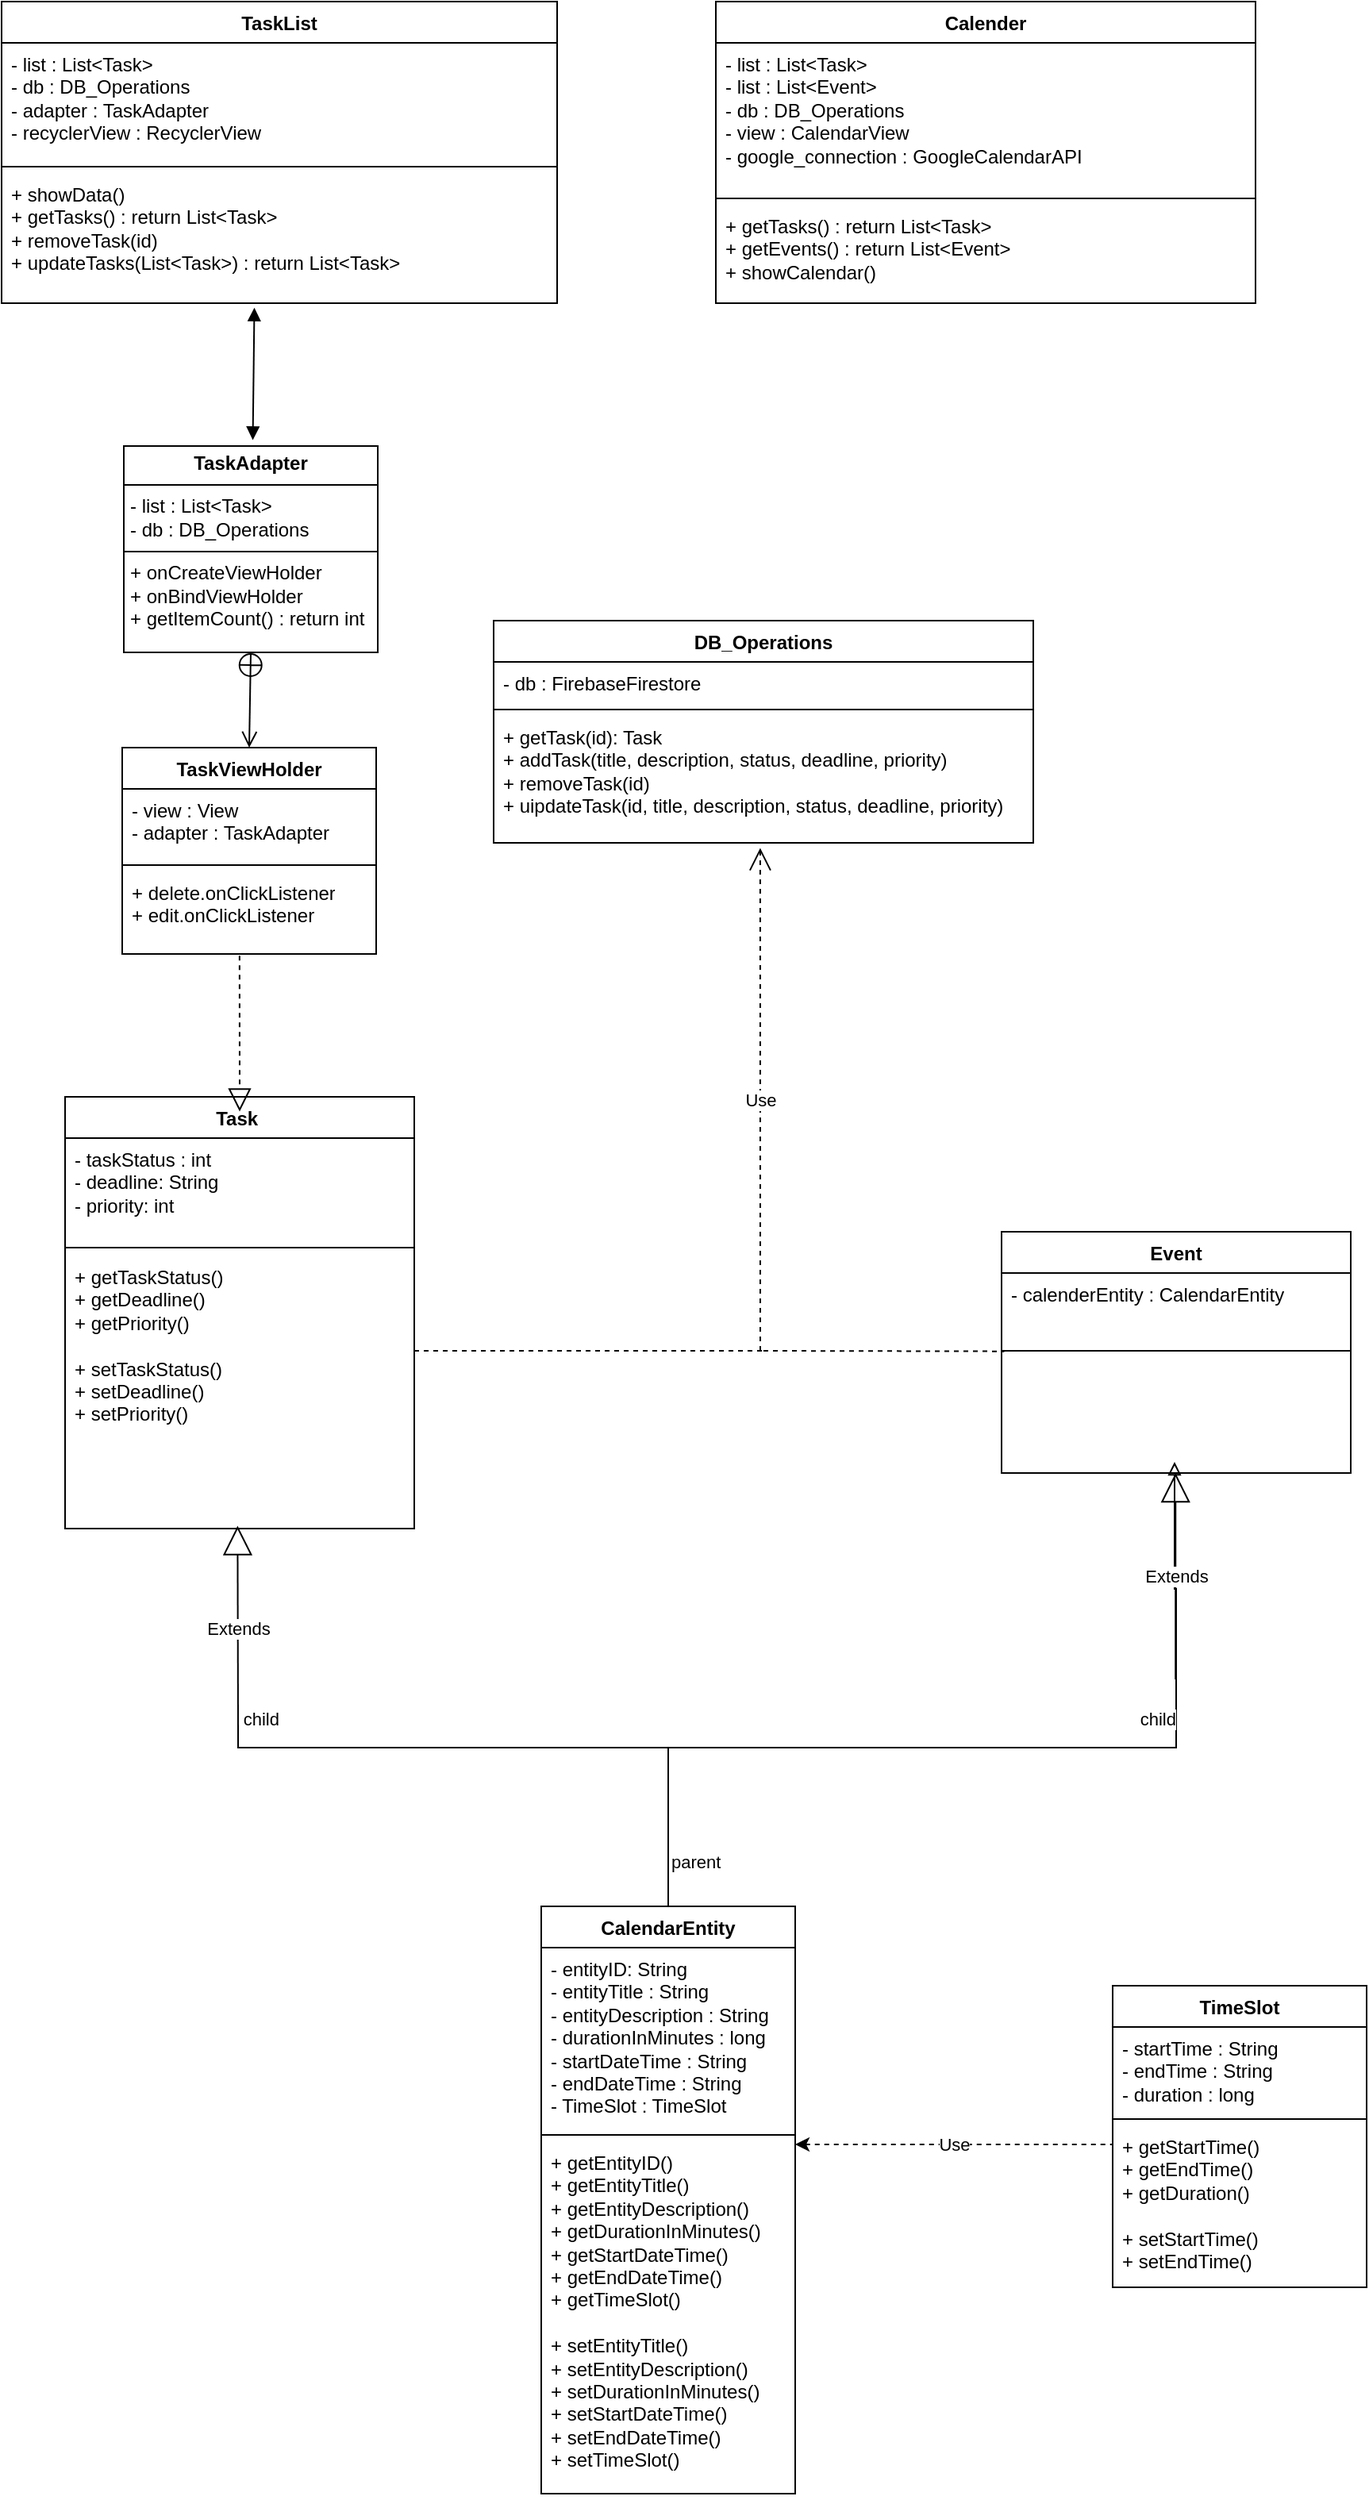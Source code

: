 <mxfile version="24.2.3" type="github">
  <diagram id="R2lEEEUBdFMjLlhIrx00" name="Page-1">
    <mxGraphModel dx="1036" dy="659" grid="1" gridSize="10" guides="1" tooltips="1" connect="1" arrows="1" fold="1" page="1" pageScale="1" pageWidth="850" pageHeight="1100" math="0" shadow="0" extFonts="Permanent Marker^https://fonts.googleapis.com/css?family=Permanent+Marker">
      <root>
        <mxCell id="0" />
        <mxCell id="1" parent="0" />
        <mxCell id="n1yPlHlh6JEWoWV6ZDrB-1" value="Task&amp;nbsp;" style="swimlane;fontStyle=1;align=center;verticalAlign=top;childLayout=stackLayout;horizontal=1;startSize=26;horizontalStack=0;resizeParent=1;resizeParentMax=0;resizeLast=0;collapsible=1;marginBottom=0;whiteSpace=wrap;html=1;" parent="1" vertex="1">
          <mxGeometry x="60" y="710" width="220" height="272" as="geometry" />
        </mxCell>
        <mxCell id="n1yPlHlh6JEWoWV6ZDrB-2" value="&lt;div&gt;- taskStatus : int&lt;/div&gt;&lt;div&gt;- deadline: String&lt;/div&gt;&lt;div&gt;- priority: int&lt;/div&gt;" style="text;strokeColor=none;fillColor=none;align=left;verticalAlign=top;spacingLeft=4;spacingRight=4;overflow=hidden;rotatable=0;points=[[0,0.5],[1,0.5]];portConstraint=eastwest;whiteSpace=wrap;html=1;" parent="n1yPlHlh6JEWoWV6ZDrB-1" vertex="1">
          <mxGeometry y="26" width="220" height="64" as="geometry" />
        </mxCell>
        <mxCell id="n1yPlHlh6JEWoWV6ZDrB-3" value="" style="line;strokeWidth=1;fillColor=none;align=left;verticalAlign=middle;spacingTop=-1;spacingLeft=3;spacingRight=3;rotatable=0;labelPosition=right;points=[];portConstraint=eastwest;strokeColor=inherit;" parent="n1yPlHlh6JEWoWV6ZDrB-1" vertex="1">
          <mxGeometry y="90" width="220" height="10" as="geometry" />
        </mxCell>
        <mxCell id="n1yPlHlh6JEWoWV6ZDrB-4" value="&lt;div&gt;&lt;span style=&quot;background-color: initial;&quot;&gt;+ getTaskStatus()&lt;/span&gt;&lt;br&gt;&lt;/div&gt;&lt;div&gt;+ getDeadline()&lt;/div&gt;&lt;div&gt;+ getPriority()&lt;/div&gt;&lt;div&gt;&lt;br&gt;&lt;/div&gt;&lt;div&gt;+ setTaskStatus()&lt;/div&gt;&lt;div&gt;+ setDeadline()&lt;/div&gt;&lt;div&gt;+ setPriority()&lt;/div&gt;" style="text;strokeColor=none;fillColor=none;align=left;verticalAlign=top;spacingLeft=4;spacingRight=4;overflow=hidden;rotatable=0;points=[[0,0.5],[1,0.5]];portConstraint=eastwest;whiteSpace=wrap;html=1;" parent="n1yPlHlh6JEWoWV6ZDrB-1" vertex="1">
          <mxGeometry y="100" width="220" height="172" as="geometry" />
        </mxCell>
        <mxCell id="n1yPlHlh6JEWoWV6ZDrB-6" value="Event" style="swimlane;fontStyle=1;align=center;verticalAlign=top;childLayout=stackLayout;horizontal=1;startSize=26;horizontalStack=0;resizeParent=1;resizeParentMax=0;resizeLast=0;collapsible=1;marginBottom=0;whiteSpace=wrap;html=1;" parent="1" vertex="1">
          <mxGeometry x="650" y="795" width="220" height="152" as="geometry" />
        </mxCell>
        <mxCell id="n1yPlHlh6JEWoWV6ZDrB-7" value="- calenderEntity : CalendarEntity" style="text;strokeColor=none;fillColor=none;align=left;verticalAlign=top;spacingLeft=4;spacingRight=4;overflow=hidden;rotatable=0;points=[[0,0.5],[1,0.5]];portConstraint=eastwest;whiteSpace=wrap;html=1;" parent="n1yPlHlh6JEWoWV6ZDrB-6" vertex="1">
          <mxGeometry y="26" width="220" height="44" as="geometry" />
        </mxCell>
        <mxCell id="n1yPlHlh6JEWoWV6ZDrB-8" value="" style="line;strokeWidth=1;fillColor=none;align=left;verticalAlign=middle;spacingTop=-1;spacingLeft=3;spacingRight=3;rotatable=0;labelPosition=right;points=[];portConstraint=eastwest;strokeColor=inherit;" parent="n1yPlHlh6JEWoWV6ZDrB-6" vertex="1">
          <mxGeometry y="70" width="220" height="10" as="geometry" />
        </mxCell>
        <mxCell id="n1yPlHlh6JEWoWV6ZDrB-9" value="&lt;br&gt;&lt;div&gt;&lt;br&gt;&lt;/div&gt;" style="text;strokeColor=none;fillColor=none;align=left;verticalAlign=top;spacingLeft=4;spacingRight=4;overflow=hidden;rotatable=0;points=[[0,0.5],[1,0.5]];portConstraint=eastwest;whiteSpace=wrap;html=1;" parent="n1yPlHlh6JEWoWV6ZDrB-6" vertex="1">
          <mxGeometry y="80" width="220" height="72" as="geometry" />
        </mxCell>
        <mxCell id="n1yPlHlh6JEWoWV6ZDrB-10" value="DB_Operations" style="swimlane;fontStyle=1;align=center;verticalAlign=top;childLayout=stackLayout;horizontal=1;startSize=26;horizontalStack=0;resizeParent=1;resizeParentMax=0;resizeLast=0;collapsible=1;marginBottom=0;whiteSpace=wrap;html=1;" parent="1" vertex="1">
          <mxGeometry x="330" y="410" width="340" height="140" as="geometry" />
        </mxCell>
        <mxCell id="n1yPlHlh6JEWoWV6ZDrB-11" value="- db : FirebaseFirestore" style="text;strokeColor=none;fillColor=none;align=left;verticalAlign=top;spacingLeft=4;spacingRight=4;overflow=hidden;rotatable=0;points=[[0,0.5],[1,0.5]];portConstraint=eastwest;whiteSpace=wrap;html=1;" parent="n1yPlHlh6JEWoWV6ZDrB-10" vertex="1">
          <mxGeometry y="26" width="340" height="26" as="geometry" />
        </mxCell>
        <mxCell id="n1yPlHlh6JEWoWV6ZDrB-12" value="" style="line;strokeWidth=1;fillColor=none;align=left;verticalAlign=middle;spacingTop=-1;spacingLeft=3;spacingRight=3;rotatable=0;labelPosition=right;points=[];portConstraint=eastwest;strokeColor=inherit;" parent="n1yPlHlh6JEWoWV6ZDrB-10" vertex="1">
          <mxGeometry y="52" width="340" height="8" as="geometry" />
        </mxCell>
        <mxCell id="n1yPlHlh6JEWoWV6ZDrB-13" value="+ getTask(id): Task&lt;div&gt;+ addTask(title, description, status, deadline, priority)&lt;br&gt;&lt;div&gt;+ removeTask(id)&lt;/div&gt;&lt;div&gt;+ uipdateTask(id, title, description, status, deadline, priority)&lt;/div&gt;&lt;/div&gt;" style="text;strokeColor=none;fillColor=none;align=left;verticalAlign=top;spacingLeft=4;spacingRight=4;overflow=hidden;rotatable=0;points=[[0,0.5],[1,0.5]];portConstraint=eastwest;whiteSpace=wrap;html=1;" parent="n1yPlHlh6JEWoWV6ZDrB-10" vertex="1">
          <mxGeometry y="60" width="340" height="80" as="geometry" />
        </mxCell>
        <mxCell id="n1yPlHlh6JEWoWV6ZDrB-15" value="TaskList" style="swimlane;fontStyle=1;align=center;verticalAlign=top;childLayout=stackLayout;horizontal=1;startSize=26;horizontalStack=0;resizeParent=1;resizeParentMax=0;resizeLast=0;collapsible=1;marginBottom=0;whiteSpace=wrap;html=1;" parent="1" vertex="1">
          <mxGeometry x="20" y="20" width="350" height="190" as="geometry" />
        </mxCell>
        <mxCell id="n1yPlHlh6JEWoWV6ZDrB-16" value="- list : List&amp;lt;Task&amp;gt;&lt;div&gt;- db : DB_Operations&lt;/div&gt;&lt;div&gt;- adapter : TaskAdapter&lt;/div&gt;&lt;div&gt;- recyclerView : RecyclerView&lt;/div&gt;" style="text;strokeColor=none;fillColor=none;align=left;verticalAlign=top;spacingLeft=4;spacingRight=4;overflow=hidden;rotatable=0;points=[[0,0.5],[1,0.5]];portConstraint=eastwest;whiteSpace=wrap;html=1;" parent="n1yPlHlh6JEWoWV6ZDrB-15" vertex="1">
          <mxGeometry y="26" width="350" height="74" as="geometry" />
        </mxCell>
        <mxCell id="n1yPlHlh6JEWoWV6ZDrB-17" value="" style="line;strokeWidth=1;fillColor=none;align=left;verticalAlign=middle;spacingTop=-1;spacingLeft=3;spacingRight=3;rotatable=0;labelPosition=right;points=[];portConstraint=eastwest;strokeColor=inherit;" parent="n1yPlHlh6JEWoWV6ZDrB-15" vertex="1">
          <mxGeometry y="100" width="350" height="8" as="geometry" />
        </mxCell>
        <mxCell id="n1yPlHlh6JEWoWV6ZDrB-18" value="+ showData()&lt;div&gt;+ getTasks() : return List&amp;lt;Task&amp;gt;&lt;/div&gt;&lt;div&gt;+ removeTask(id)&amp;nbsp;&lt;/div&gt;&lt;div&gt;+ updateTasks(List&amp;lt;Task&amp;gt;) : return List&amp;lt;Task&amp;gt;&lt;/div&gt;" style="text;strokeColor=none;fillColor=none;align=left;verticalAlign=top;spacingLeft=4;spacingRight=4;overflow=hidden;rotatable=0;points=[[0,0.5],[1,0.5]];portConstraint=eastwest;whiteSpace=wrap;html=1;" parent="n1yPlHlh6JEWoWV6ZDrB-15" vertex="1">
          <mxGeometry y="108" width="350" height="82" as="geometry" />
        </mxCell>
        <mxCell id="n1yPlHlh6JEWoWV6ZDrB-19" value="Calender" style="swimlane;fontStyle=1;align=center;verticalAlign=top;childLayout=stackLayout;horizontal=1;startSize=26;horizontalStack=0;resizeParent=1;resizeParentMax=0;resizeLast=0;collapsible=1;marginBottom=0;whiteSpace=wrap;html=1;" parent="1" vertex="1">
          <mxGeometry x="470" y="20" width="340" height="190" as="geometry" />
        </mxCell>
        <mxCell id="n1yPlHlh6JEWoWV6ZDrB-20" value="- list : List&amp;lt;Task&amp;gt;&lt;div&gt;- list : List&amp;lt;Event&amp;gt;&amp;nbsp;&lt;/div&gt;&lt;div&gt;- db : DB_Operations&amp;nbsp;&lt;/div&gt;&lt;div&gt;- view : CalendarView&lt;/div&gt;&lt;div&gt;- google_connection : GoogleCalendarAPI&lt;/div&gt;" style="text;strokeColor=none;fillColor=none;align=left;verticalAlign=top;spacingLeft=4;spacingRight=4;overflow=hidden;rotatable=0;points=[[0,0.5],[1,0.5]];portConstraint=eastwest;whiteSpace=wrap;html=1;" parent="n1yPlHlh6JEWoWV6ZDrB-19" vertex="1">
          <mxGeometry y="26" width="340" height="94" as="geometry" />
        </mxCell>
        <mxCell id="n1yPlHlh6JEWoWV6ZDrB-21" value="" style="line;strokeWidth=1;fillColor=none;align=left;verticalAlign=middle;spacingTop=-1;spacingLeft=3;spacingRight=3;rotatable=0;labelPosition=right;points=[];portConstraint=eastwest;strokeColor=inherit;" parent="n1yPlHlh6JEWoWV6ZDrB-19" vertex="1">
          <mxGeometry y="120" width="340" height="8" as="geometry" />
        </mxCell>
        <mxCell id="n1yPlHlh6JEWoWV6ZDrB-22" value="+ getTasks() : return List&amp;lt;Task&amp;gt;&lt;div&gt;+ getEvents() : return List&amp;lt;Event&amp;gt;&lt;/div&gt;&lt;div&gt;+ showCalendar()&lt;/div&gt;" style="text;strokeColor=none;fillColor=none;align=left;verticalAlign=top;spacingLeft=4;spacingRight=4;overflow=hidden;rotatable=0;points=[[0,0.5],[1,0.5]];portConstraint=eastwest;whiteSpace=wrap;html=1;" parent="n1yPlHlh6JEWoWV6ZDrB-19" vertex="1">
          <mxGeometry y="128" width="340" height="62" as="geometry" />
        </mxCell>
        <mxCell id="n1yPlHlh6JEWoWV6ZDrB-23" value="&lt;p style=&quot;margin:0px;margin-top:4px;text-align:center;&quot;&gt;&lt;b&gt;TaskAdapter&lt;/b&gt;&lt;/p&gt;&lt;hr size=&quot;1&quot; style=&quot;border-style:solid;&quot;&gt;&lt;p style=&quot;margin:0px;margin-left:4px;&quot;&gt;- list : List&amp;lt;Task&amp;gt;&lt;/p&gt;&lt;p style=&quot;margin:0px;margin-left:4px;&quot;&gt;- db : DB_Operations&lt;/p&gt;&lt;hr size=&quot;1&quot; style=&quot;border-style:solid;&quot;&gt;&lt;p style=&quot;margin:0px;margin-left:4px;&quot;&gt;+ onCreateViewHolder&lt;/p&gt;&lt;p style=&quot;margin:0px;margin-left:4px;&quot;&gt;+ onBindViewHolder&lt;/p&gt;&lt;p style=&quot;margin:0px;margin-left:4px;&quot;&gt;+ getItemCount() : return int&lt;/p&gt;" style="verticalAlign=top;align=left;overflow=fill;html=1;whiteSpace=wrap;" parent="1" vertex="1">
          <mxGeometry x="97" y="300" width="160" height="130" as="geometry" />
        </mxCell>
        <mxCell id="n1yPlHlh6JEWoWV6ZDrB-24" value="TaskViewHolder" style="swimlane;fontStyle=1;align=center;verticalAlign=top;childLayout=stackLayout;horizontal=1;startSize=26;horizontalStack=0;resizeParent=1;resizeParentMax=0;resizeLast=0;collapsible=1;marginBottom=0;whiteSpace=wrap;html=1;" parent="1" vertex="1">
          <mxGeometry x="96" y="490" width="160" height="130" as="geometry" />
        </mxCell>
        <mxCell id="n1yPlHlh6JEWoWV6ZDrB-25" value="- view : View&lt;div&gt;- adapter : TaskAdapter&lt;/div&gt;" style="text;strokeColor=none;fillColor=none;align=left;verticalAlign=top;spacingLeft=4;spacingRight=4;overflow=hidden;rotatable=0;points=[[0,0.5],[1,0.5]];portConstraint=eastwest;whiteSpace=wrap;html=1;" parent="n1yPlHlh6JEWoWV6ZDrB-24" vertex="1">
          <mxGeometry y="26" width="160" height="44" as="geometry" />
        </mxCell>
        <mxCell id="n1yPlHlh6JEWoWV6ZDrB-26" value="" style="line;strokeWidth=1;fillColor=none;align=left;verticalAlign=middle;spacingTop=-1;spacingLeft=3;spacingRight=3;rotatable=0;labelPosition=right;points=[];portConstraint=eastwest;strokeColor=inherit;" parent="n1yPlHlh6JEWoWV6ZDrB-24" vertex="1">
          <mxGeometry y="70" width="160" height="8" as="geometry" />
        </mxCell>
        <mxCell id="n1yPlHlh6JEWoWV6ZDrB-27" value="+ delete.onClickListener&lt;div&gt;+ edit.onClickListener&lt;/div&gt;" style="text;strokeColor=none;fillColor=none;align=left;verticalAlign=top;spacingLeft=4;spacingRight=4;overflow=hidden;rotatable=0;points=[[0,0.5],[1,0.5]];portConstraint=eastwest;whiteSpace=wrap;html=1;" parent="n1yPlHlh6JEWoWV6ZDrB-24" vertex="1">
          <mxGeometry y="78" width="160" height="52" as="geometry" />
        </mxCell>
        <mxCell id="n1yPlHlh6JEWoWV6ZDrB-28" value="" style="endArrow=open;startArrow=circlePlus;endFill=0;startFill=0;endSize=8;html=1;rounded=0;entryX=0.5;entryY=0;entryDx=0;entryDy=0;exitX=0.5;exitY=1;exitDx=0;exitDy=0;" parent="1" source="n1yPlHlh6JEWoWV6ZDrB-23" target="n1yPlHlh6JEWoWV6ZDrB-24" edge="1">
          <mxGeometry width="160" relative="1" as="geometry">
            <mxPoint x="280" y="360" as="sourcePoint" />
            <mxPoint x="440" y="360" as="targetPoint" />
          </mxGeometry>
        </mxCell>
        <mxCell id="n1yPlHlh6JEWoWV6ZDrB-31" value="" style="endArrow=block;startArrow=block;endFill=1;startFill=1;html=1;rounded=0;exitX=0.455;exitY=1.035;exitDx=0;exitDy=0;exitPerimeter=0;entryX=0.508;entryY=-0.029;entryDx=0;entryDy=0;entryPerimeter=0;" parent="1" source="n1yPlHlh6JEWoWV6ZDrB-18" target="n1yPlHlh6JEWoWV6ZDrB-23" edge="1">
          <mxGeometry width="160" relative="1" as="geometry">
            <mxPoint x="330" y="290" as="sourcePoint" />
            <mxPoint x="490" y="290" as="targetPoint" />
          </mxGeometry>
        </mxCell>
        <mxCell id="n1yPlHlh6JEWoWV6ZDrB-32" value="Use" style="endArrow=open;endSize=12;dashed=1;html=1;rounded=0;entryX=0.494;entryY=1.04;entryDx=0;entryDy=0;entryPerimeter=0;" parent="1" target="n1yPlHlh6JEWoWV6ZDrB-13" edge="1">
          <mxGeometry width="160" relative="1" as="geometry">
            <mxPoint x="498" y="870" as="sourcePoint" />
            <mxPoint x="500" y="540" as="targetPoint" />
          </mxGeometry>
        </mxCell>
        <mxCell id="n1yPlHlh6JEWoWV6ZDrB-34" value="" style="endArrow=block;dashed=1;endFill=0;endSize=12;html=1;rounded=0;exitX=0.462;exitY=1.022;exitDx=0;exitDy=0;exitPerimeter=0;entryX=0.5;entryY=0.034;entryDx=0;entryDy=0;entryPerimeter=0;" parent="1" source="n1yPlHlh6JEWoWV6ZDrB-27" target="n1yPlHlh6JEWoWV6ZDrB-1" edge="1">
          <mxGeometry width="160" relative="1" as="geometry">
            <mxPoint x="170" y="640" as="sourcePoint" />
            <mxPoint x="330" y="640" as="targetPoint" />
          </mxGeometry>
        </mxCell>
        <mxCell id="n1yPlHlh6JEWoWV6ZDrB-35" value="" style="endArrow=none;dashed=1;endFill=0;endSize=12;html=1;rounded=0;" parent="1" edge="1">
          <mxGeometry width="160" relative="1" as="geometry">
            <mxPoint x="280" y="870" as="sourcePoint" />
            <mxPoint x="500" y="870" as="targetPoint" />
          </mxGeometry>
        </mxCell>
        <mxCell id="n1yPlHlh6JEWoWV6ZDrB-36" value="" style="endArrow=none;dashed=1;endFill=0;endSize=12;html=1;rounded=0;entryX=0.008;entryY=0.533;entryDx=0;entryDy=0;entryPerimeter=0;" parent="1" target="n1yPlHlh6JEWoWV6ZDrB-8" edge="1">
          <mxGeometry width="160" relative="1" as="geometry">
            <mxPoint x="500" y="870" as="sourcePoint" />
            <mxPoint x="630.88" y="858.83" as="targetPoint" />
          </mxGeometry>
        </mxCell>
        <mxCell id="jEJspqg6cz47ItQOXjEV-1" value="CalendarEntity" style="swimlane;fontStyle=1;align=center;verticalAlign=top;childLayout=stackLayout;horizontal=1;startSize=26;horizontalStack=0;resizeParent=1;resizeParentMax=0;resizeLast=0;collapsible=1;marginBottom=0;whiteSpace=wrap;html=1;" vertex="1" parent="1">
          <mxGeometry x="360" y="1220" width="160" height="370" as="geometry" />
        </mxCell>
        <mxCell id="jEJspqg6cz47ItQOXjEV-2" value="- entityID: String&lt;div&gt;- entityTitle : String&lt;/div&gt;&lt;div&gt;- entityDescription : String&lt;/div&gt;&lt;div&gt;- durationInMinutes : long&lt;/div&gt;&lt;div&gt;- startDateTime : String&lt;/div&gt;&lt;div&gt;- endDateTime : String&lt;/div&gt;&lt;div&gt;- TimeSlot : TimeSlot&lt;/div&gt;" style="text;strokeColor=none;fillColor=none;align=left;verticalAlign=top;spacingLeft=4;spacingRight=4;overflow=hidden;rotatable=0;points=[[0,0.5],[1,0.5]];portConstraint=eastwest;whiteSpace=wrap;html=1;" vertex="1" parent="jEJspqg6cz47ItQOXjEV-1">
          <mxGeometry y="26" width="160" height="114" as="geometry" />
        </mxCell>
        <mxCell id="jEJspqg6cz47ItQOXjEV-3" value="" style="line;strokeWidth=1;fillColor=none;align=left;verticalAlign=middle;spacingTop=-1;spacingLeft=3;spacingRight=3;rotatable=0;labelPosition=right;points=[];portConstraint=eastwest;strokeColor=inherit;" vertex="1" parent="jEJspqg6cz47ItQOXjEV-1">
          <mxGeometry y="140" width="160" height="8" as="geometry" />
        </mxCell>
        <mxCell id="jEJspqg6cz47ItQOXjEV-4" value="+ getEntityID()&lt;div&gt;+ getEntityTitle()&lt;/div&gt;&lt;div&gt;+ getEntityDescription()&lt;/div&gt;&lt;div&gt;+ getD&lt;span style=&quot;background-color: initial;&quot;&gt;urationInMinutes&lt;/span&gt;&lt;span style=&quot;background-color: initial;&quot;&gt;()&amp;nbsp;&lt;/span&gt;&lt;/div&gt;&lt;div&gt;+ getStartDateTime()&lt;/div&gt;&lt;div&gt;+ getEndDateTime()&lt;/div&gt;&lt;div&gt;+ getTimeSlot()&lt;/div&gt;&lt;div&gt;&lt;br&gt;&lt;/div&gt;&lt;div&gt;+&amp;nbsp;&lt;span style=&quot;background-color: initial;&quot;&gt;setEntityTitle()&lt;/span&gt;&lt;/div&gt;&lt;div&gt;+ setEntityDescription()&lt;/div&gt;&lt;div&gt;+ setDurationInMinutes()&lt;/div&gt;&lt;div&gt;+ setStartDateTime()&lt;/div&gt;&lt;div&gt;+ setEndDateTime()&lt;/div&gt;&lt;div&gt;+ setTimeSlot()&lt;/div&gt;" style="text;strokeColor=none;fillColor=none;align=left;verticalAlign=top;spacingLeft=4;spacingRight=4;overflow=hidden;rotatable=0;points=[[0,0.5],[1,0.5]];portConstraint=eastwest;whiteSpace=wrap;html=1;" vertex="1" parent="jEJspqg6cz47ItQOXjEV-1">
          <mxGeometry y="148" width="160" height="222" as="geometry" />
        </mxCell>
        <mxCell id="jEJspqg6cz47ItQOXjEV-5" value="Extends" style="endArrow=block;endSize=16;endFill=0;html=1;rounded=0;entryX=0.494;entryY=0.99;entryDx=0;entryDy=0;entryPerimeter=0;" edge="1" parent="1" target="n1yPlHlh6JEWoWV6ZDrB-4">
          <mxGeometry width="160" relative="1" as="geometry">
            <mxPoint x="169" y="1110" as="sourcePoint" />
            <mxPoint x="430" y="1050" as="targetPoint" />
          </mxGeometry>
        </mxCell>
        <mxCell id="jEJspqg6cz47ItQOXjEV-7" value="" style="endArrow=block;html=1;edgeStyle=orthogonalEdgeStyle;rounded=0;endFill=0;" edge="1" parent="1">
          <mxGeometry relative="1" as="geometry">
            <mxPoint x="169" y="1110" as="sourcePoint" />
            <mxPoint x="759" y="940" as="targetPoint" />
            <Array as="points">
              <mxPoint x="169" y="1120" />
              <mxPoint x="760" y="1120" />
              <mxPoint x="760" y="1020" />
              <mxPoint x="759" y="1020" />
            </Array>
          </mxGeometry>
        </mxCell>
        <mxCell id="jEJspqg6cz47ItQOXjEV-8" value="parent" style="edgeLabel;resizable=0;html=1;align=left;verticalAlign=bottom;" connectable="0" vertex="1" parent="jEJspqg6cz47ItQOXjEV-7">
          <mxGeometry x="-1" relative="1" as="geometry">
            <mxPoint x="271" y="90" as="offset" />
          </mxGeometry>
        </mxCell>
        <mxCell id="jEJspqg6cz47ItQOXjEV-9" value="child" style="edgeLabel;resizable=0;html=1;align=right;verticalAlign=bottom;" connectable="0" vertex="1" parent="jEJspqg6cz47ItQOXjEV-7">
          <mxGeometry x="1" relative="1" as="geometry">
            <mxPoint x="1" y="170" as="offset" />
          </mxGeometry>
        </mxCell>
        <mxCell id="jEJspqg6cz47ItQOXjEV-10" value="" style="endArrow=none;endFill=0;endSize=24;html=1;rounded=0;entryX=0.5;entryY=0;entryDx=0;entryDy=0;" edge="1" parent="1" target="jEJspqg6cz47ItQOXjEV-1">
          <mxGeometry width="160" relative="1" as="geometry">
            <mxPoint x="440" y="1120" as="sourcePoint" />
            <mxPoint x="530" y="1150" as="targetPoint" />
          </mxGeometry>
        </mxCell>
        <mxCell id="jEJspqg6cz47ItQOXjEV-14" value="child" style="edgeLabel;resizable=0;html=1;align=right;verticalAlign=bottom;" connectable="0" vertex="1" parent="1">
          <mxGeometry x="195.0" y="1110.002" as="geometry" />
        </mxCell>
        <mxCell id="jEJspqg6cz47ItQOXjEV-15" value="Extends" style="endArrow=block;endSize=16;endFill=0;html=1;rounded=0;entryX=0.494;entryY=0.99;entryDx=0;entryDy=0;entryPerimeter=0;" edge="1" parent="1">
          <mxGeometry width="160" relative="1" as="geometry">
            <mxPoint x="759.62" y="1077" as="sourcePoint" />
            <mxPoint x="759.62" y="947" as="targetPoint" />
          </mxGeometry>
        </mxCell>
        <mxCell id="jEJspqg6cz47ItQOXjEV-20" value="TimeSlot" style="swimlane;fontStyle=1;align=center;verticalAlign=top;childLayout=stackLayout;horizontal=1;startSize=26;horizontalStack=0;resizeParent=1;resizeParentMax=0;resizeLast=0;collapsible=1;marginBottom=0;whiteSpace=wrap;html=1;" vertex="1" parent="1">
          <mxGeometry x="720" y="1270" width="160" height="190" as="geometry" />
        </mxCell>
        <mxCell id="jEJspqg6cz47ItQOXjEV-21" value="- startTime : String&lt;div&gt;- endTime : String&lt;/div&gt;&lt;div&gt;- duration : long&amp;nbsp;&lt;/div&gt;" style="text;strokeColor=none;fillColor=none;align=left;verticalAlign=top;spacingLeft=4;spacingRight=4;overflow=hidden;rotatable=0;points=[[0,0.5],[1,0.5]];portConstraint=eastwest;whiteSpace=wrap;html=1;" vertex="1" parent="jEJspqg6cz47ItQOXjEV-20">
          <mxGeometry y="26" width="160" height="54" as="geometry" />
        </mxCell>
        <mxCell id="jEJspqg6cz47ItQOXjEV-22" value="" style="line;strokeWidth=1;fillColor=none;align=left;verticalAlign=middle;spacingTop=-1;spacingLeft=3;spacingRight=3;rotatable=0;labelPosition=right;points=[];portConstraint=eastwest;strokeColor=inherit;" vertex="1" parent="jEJspqg6cz47ItQOXjEV-20">
          <mxGeometry y="80" width="160" height="8" as="geometry" />
        </mxCell>
        <mxCell id="jEJspqg6cz47ItQOXjEV-23" value="&lt;div&gt;+ getStartTime()&lt;/div&gt;&lt;div&gt;+ getEndTime()&lt;/div&gt;&lt;div&gt;+ getDuration()&lt;/div&gt;&lt;div&gt;&lt;br&gt;&lt;/div&gt;&lt;div&gt;+ setStartTime()&lt;/div&gt;&lt;div&gt;+ setEndTime()&lt;/div&gt;" style="text;strokeColor=none;fillColor=none;align=left;verticalAlign=top;spacingLeft=4;spacingRight=4;overflow=hidden;rotatable=0;points=[[0,0.5],[1,0.5]];portConstraint=eastwest;whiteSpace=wrap;html=1;" vertex="1" parent="jEJspqg6cz47ItQOXjEV-20">
          <mxGeometry y="88" width="160" height="102" as="geometry" />
        </mxCell>
        <mxCell id="jEJspqg6cz47ItQOXjEV-24" value="Use" style="endArrow=none;endSize=12;dashed=1;html=1;rounded=0;endFill=0;startArrow=classic;startFill=1;" edge="1" parent="1">
          <mxGeometry width="160" relative="1" as="geometry">
            <mxPoint x="520" y="1370" as="sourcePoint" />
            <mxPoint x="720" y="1370" as="targetPoint" />
          </mxGeometry>
        </mxCell>
      </root>
    </mxGraphModel>
  </diagram>
</mxfile>
